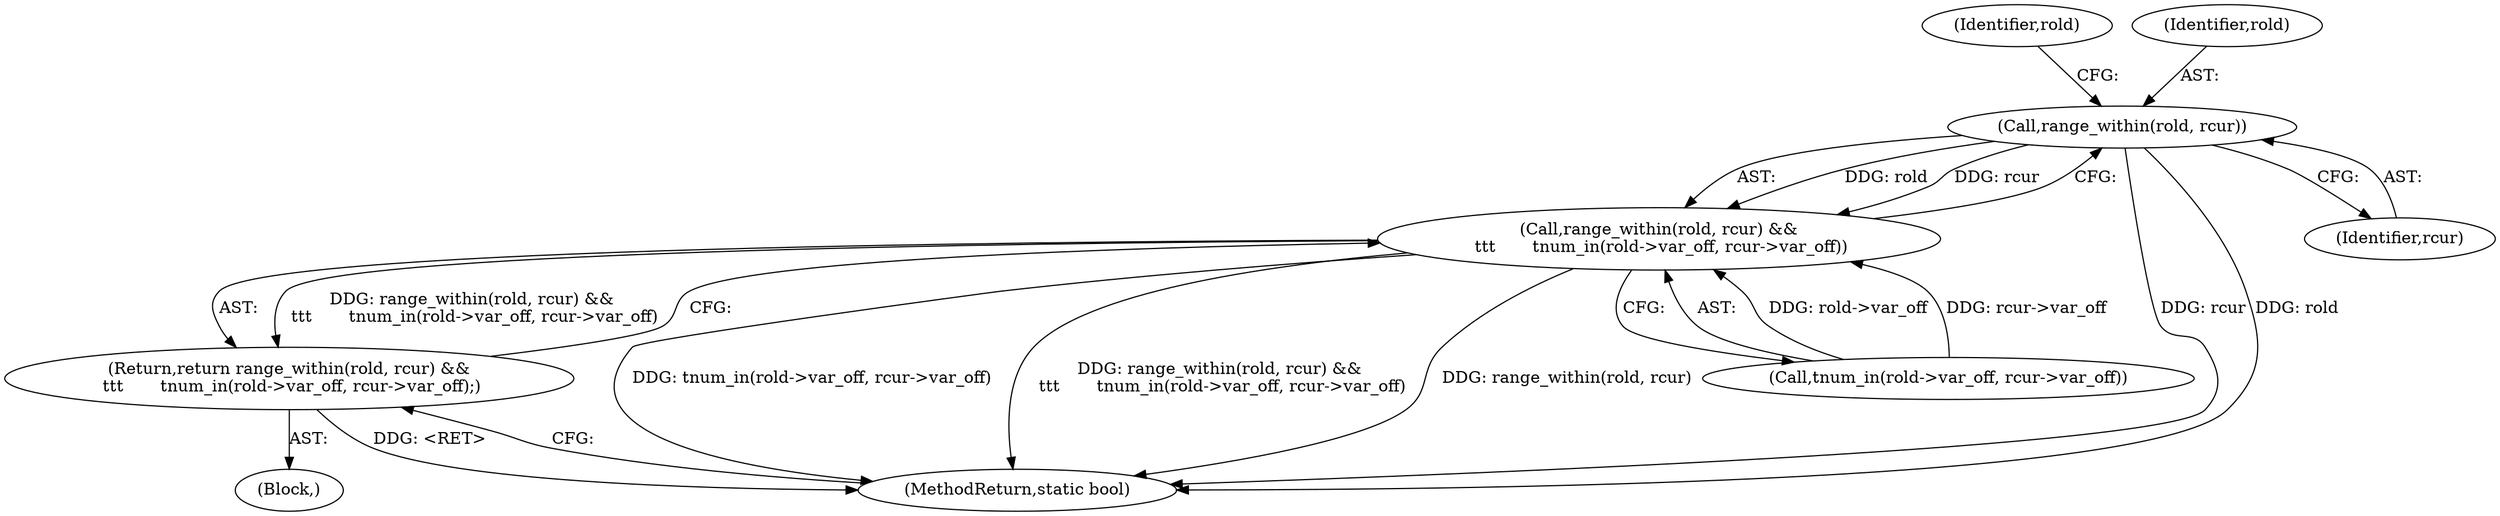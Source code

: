 digraph "0_linux_179d1c5602997fef5a940c6ddcf31212cbfebd14@pointer" {
"1000161" [label="(Call,range_within(rold, rcur))"];
"1000160" [label="(Call,range_within(rold, rcur) &&\n \t\t\t       tnum_in(rold->var_off, rcur->var_off))"];
"1000159" [label="(Return,return range_within(rold, rcur) &&\n \t\t\t       tnum_in(rold->var_off, rcur->var_off);)"];
"1000166" [label="(Identifier,rold)"];
"1000307" [label="(MethodReturn,static bool)"];
"1000159" [label="(Return,return range_within(rold, rcur) &&\n \t\t\t       tnum_in(rold->var_off, rcur->var_off);)"];
"1000162" [label="(Identifier,rold)"];
"1000161" [label="(Call,range_within(rold, rcur))"];
"1000163" [label="(Identifier,rcur)"];
"1000164" [label="(Call,tnum_in(rold->var_off, rcur->var_off))"];
"1000158" [label="(Block,)"];
"1000160" [label="(Call,range_within(rold, rcur) &&\n \t\t\t       tnum_in(rold->var_off, rcur->var_off))"];
"1000161" -> "1000160"  [label="AST: "];
"1000161" -> "1000163"  [label="CFG: "];
"1000162" -> "1000161"  [label="AST: "];
"1000163" -> "1000161"  [label="AST: "];
"1000166" -> "1000161"  [label="CFG: "];
"1000160" -> "1000161"  [label="CFG: "];
"1000161" -> "1000307"  [label="DDG: rcur"];
"1000161" -> "1000307"  [label="DDG: rold"];
"1000161" -> "1000160"  [label="DDG: rold"];
"1000161" -> "1000160"  [label="DDG: rcur"];
"1000160" -> "1000159"  [label="AST: "];
"1000160" -> "1000164"  [label="CFG: "];
"1000164" -> "1000160"  [label="AST: "];
"1000159" -> "1000160"  [label="CFG: "];
"1000160" -> "1000307"  [label="DDG: tnum_in(rold->var_off, rcur->var_off)"];
"1000160" -> "1000307"  [label="DDG: range_within(rold, rcur) &&\n \t\t\t       tnum_in(rold->var_off, rcur->var_off)"];
"1000160" -> "1000307"  [label="DDG: range_within(rold, rcur)"];
"1000160" -> "1000159"  [label="DDG: range_within(rold, rcur) &&\n \t\t\t       tnum_in(rold->var_off, rcur->var_off)"];
"1000164" -> "1000160"  [label="DDG: rold->var_off"];
"1000164" -> "1000160"  [label="DDG: rcur->var_off"];
"1000159" -> "1000158"  [label="AST: "];
"1000307" -> "1000159"  [label="CFG: "];
"1000159" -> "1000307"  [label="DDG: <RET>"];
}
